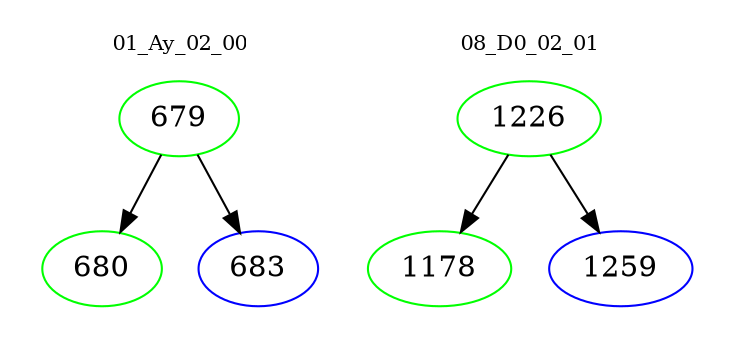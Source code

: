 digraph{
subgraph cluster_0 {
color = white
label = "01_Ay_02_00";
fontsize=10;
T0_679 [label="679", color="green"]
T0_679 -> T0_680 [color="black"]
T0_680 [label="680", color="green"]
T0_679 -> T0_683 [color="black"]
T0_683 [label="683", color="blue"]
}
subgraph cluster_1 {
color = white
label = "08_D0_02_01";
fontsize=10;
T1_1226 [label="1226", color="green"]
T1_1226 -> T1_1178 [color="black"]
T1_1178 [label="1178", color="green"]
T1_1226 -> T1_1259 [color="black"]
T1_1259 [label="1259", color="blue"]
}
}
